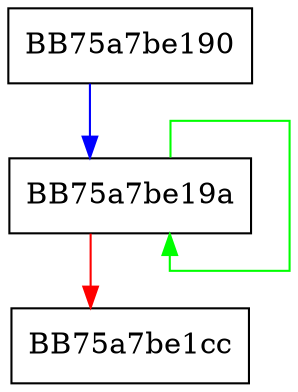 digraph SymCryptFdef369RawSubAsm {
  node [shape="box"];
  graph [splines=ortho];
  BB75a7be190 -> BB75a7be19a [color="blue"];
  BB75a7be19a -> BB75a7be19a [color="green"];
  BB75a7be19a -> BB75a7be1cc [color="red"];
}